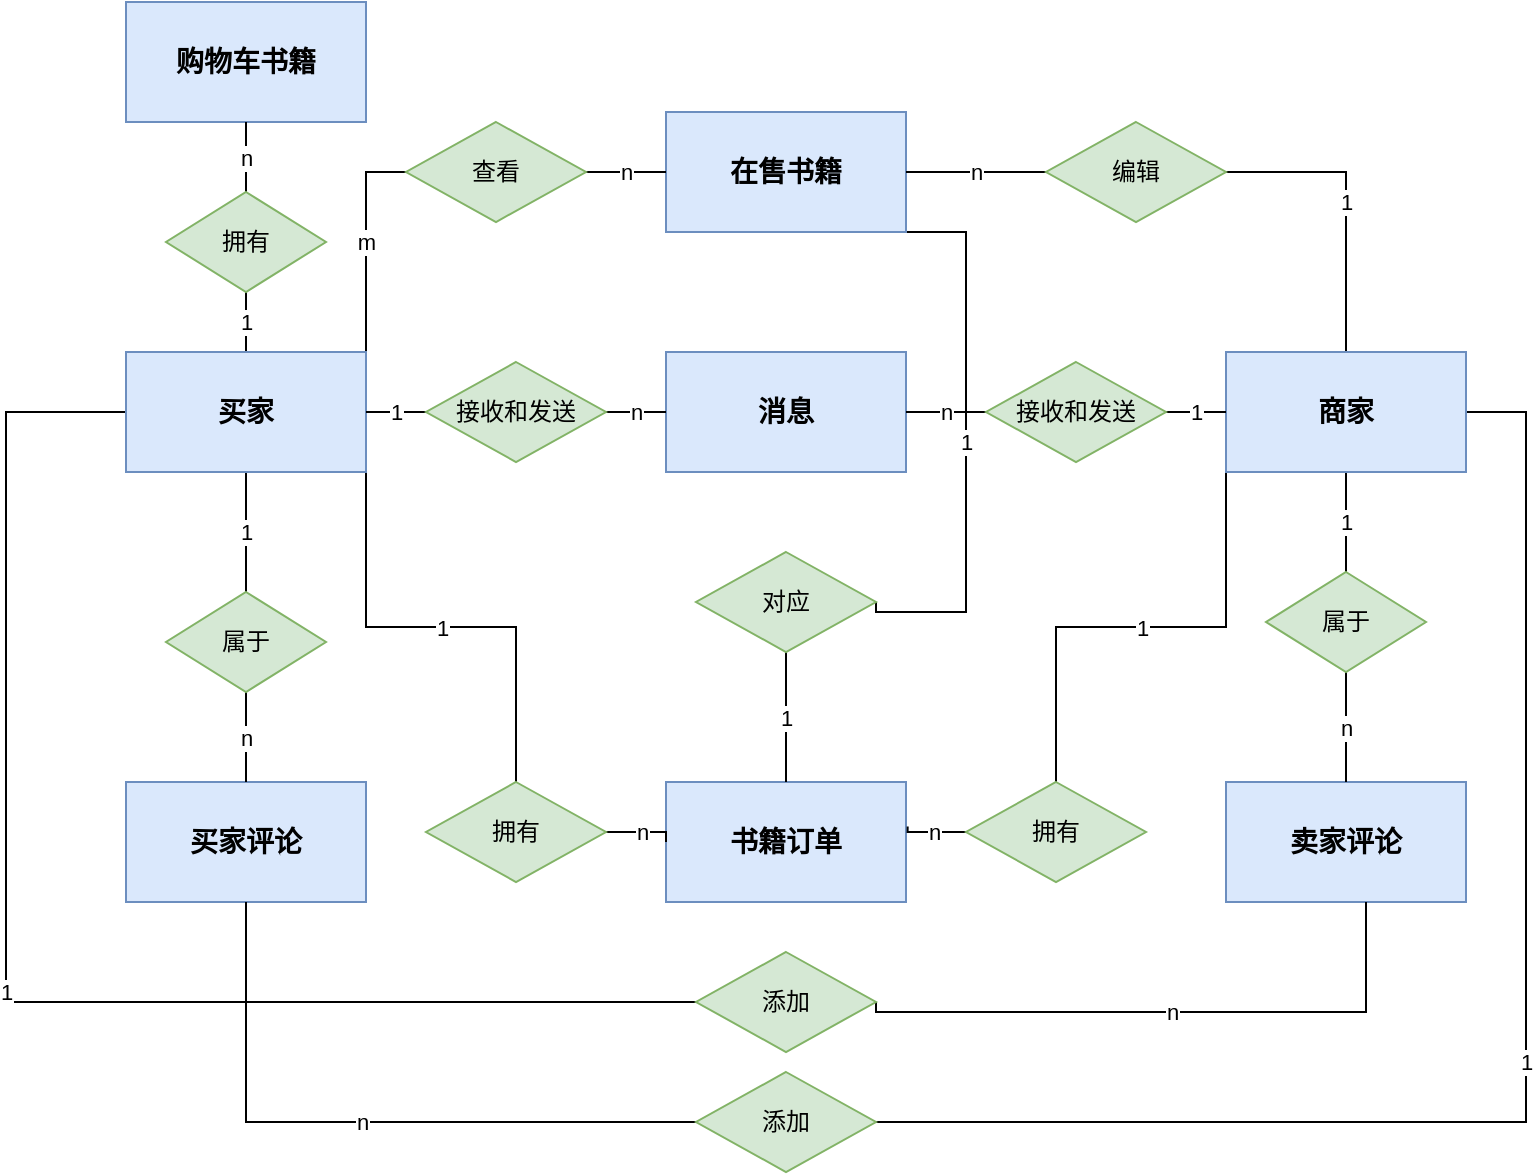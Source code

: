 <mxfile version="20.8.16" type="device"><diagram name="第 1 页" id="8l563rcON2vno61S410A"><mxGraphModel dx="1036" dy="1464" grid="1" gridSize="10" guides="1" tooltips="1" connect="1" arrows="1" fold="1" page="1" pageScale="1" pageWidth="1100" pageHeight="850" math="0" shadow="0"><root><mxCell id="0"/><mxCell id="1" parent="0"/><mxCell id="dIaClcadfGpG7z3lYNWs-14" value="1" style="edgeStyle=none;rounded=0;orthogonalLoop=1;jettySize=auto;html=1;exitX=0.5;exitY=1;exitDx=0;exitDy=0;entryX=0.5;entryY=0;entryDx=0;entryDy=0;endArrow=none;endFill=0;" parent="1" source="dIaClcadfGpG7z3lYNWs-1" target="dIaClcadfGpG7z3lYNWs-10" edge="1"><mxGeometry relative="1" as="geometry"/></mxCell><mxCell id="dIaClcadfGpG7z3lYNWs-26" value="1" style="edgeStyle=orthogonalEdgeStyle;rounded=0;orthogonalLoop=1;jettySize=auto;html=1;exitX=1;exitY=1;exitDx=0;exitDy=0;entryX=0.5;entryY=0;entryDx=0;entryDy=0;endArrow=none;endFill=0;" parent="1" source="dIaClcadfGpG7z3lYNWs-1" target="dIaClcadfGpG7z3lYNWs-25" edge="1"><mxGeometry relative="1" as="geometry"/></mxCell><mxCell id="dIaClcadfGpG7z3lYNWs-32" value="1" style="edgeStyle=orthogonalEdgeStyle;rounded=0;orthogonalLoop=1;jettySize=auto;html=1;exitX=0.5;exitY=0;exitDx=0;exitDy=0;entryX=0.5;entryY=1;entryDx=0;entryDy=0;endArrow=none;endFill=0;" parent="1" source="dIaClcadfGpG7z3lYNWs-1" target="dIaClcadfGpG7z3lYNWs-31" edge="1"><mxGeometry relative="1" as="geometry"/></mxCell><mxCell id="dIaClcadfGpG7z3lYNWs-40" value="m" style="edgeStyle=orthogonalEdgeStyle;rounded=0;orthogonalLoop=1;jettySize=auto;html=1;exitX=1;exitY=0;exitDx=0;exitDy=0;endArrow=none;endFill=0;entryX=0;entryY=0.5;entryDx=0;entryDy=0;" parent="1" source="dIaClcadfGpG7z3lYNWs-1" target="dIaClcadfGpG7z3lYNWs-41" edge="1"><mxGeometry relative="1" as="geometry"><mxPoint x="300" y="70" as="targetPoint"/></mxGeometry></mxCell><mxCell id="UclTazeeCDdKF3QgVcb3-4" value="1" style="edgeStyle=orthogonalEdgeStyle;rounded=0;orthogonalLoop=1;jettySize=auto;html=1;exitX=0;exitY=0.5;exitDx=0;exitDy=0;endArrow=none;endFill=0;entryX=0;entryY=0.5;entryDx=0;entryDy=0;" parent="1" source="dIaClcadfGpG7z3lYNWs-1" target="UclTazeeCDdKF3QgVcb3-3" edge="1"><mxGeometry relative="1" as="geometry"><mxPoint x="120" y="180" as="targetPoint"/><Array as="points"><mxPoint x="120" y="180"/><mxPoint x="120" y="475"/></Array></mxGeometry></mxCell><mxCell id="dIaClcadfGpG7z3lYNWs-1" value="&lt;font style=&quot;font-size: 14px;&quot;&gt;&lt;b&gt;买家&lt;/b&gt;&lt;/font&gt;" style="rounded=0;whiteSpace=wrap;html=1;fillColor=#dae8fc;strokeColor=#6c8ebf;" parent="1" vertex="1"><mxGeometry x="180" y="150" width="120" height="60" as="geometry"/></mxCell><mxCell id="dIaClcadfGpG7z3lYNWs-17" value="1" style="edgeStyle=none;rounded=0;orthogonalLoop=1;jettySize=auto;html=1;exitX=0.5;exitY=1;exitDx=0;exitDy=0;entryX=0.5;entryY=0;entryDx=0;entryDy=0;endArrow=none;endFill=0;" parent="1" source="dIaClcadfGpG7z3lYNWs-2" target="dIaClcadfGpG7z3lYNWs-16" edge="1"><mxGeometry relative="1" as="geometry"/></mxCell><mxCell id="dIaClcadfGpG7z3lYNWs-34" value="1" style="edgeStyle=orthogonalEdgeStyle;rounded=0;orthogonalLoop=1;jettySize=auto;html=1;exitX=0;exitY=1;exitDx=0;exitDy=0;entryX=0.5;entryY=0;entryDx=0;entryDy=0;endArrow=none;endFill=0;" parent="1" source="dIaClcadfGpG7z3lYNWs-2" target="dIaClcadfGpG7z3lYNWs-28" edge="1"><mxGeometry relative="1" as="geometry"/></mxCell><mxCell id="dIaClcadfGpG7z3lYNWs-37" value="1" style="edgeStyle=orthogonalEdgeStyle;rounded=0;orthogonalLoop=1;jettySize=auto;html=1;exitX=0.5;exitY=0;exitDx=0;exitDy=0;entryX=1;entryY=0.5;entryDx=0;entryDy=0;endArrow=none;endFill=0;" parent="1" source="dIaClcadfGpG7z3lYNWs-2" target="dIaClcadfGpG7z3lYNWs-36" edge="1"><mxGeometry relative="1" as="geometry"/></mxCell><mxCell id="UclTazeeCDdKF3QgVcb3-6" value="1" style="edgeStyle=orthogonalEdgeStyle;rounded=0;orthogonalLoop=1;jettySize=auto;html=1;exitX=1;exitY=0.5;exitDx=0;exitDy=0;endArrow=none;endFill=0;entryX=1;entryY=0.5;entryDx=0;entryDy=0;" parent="1" source="dIaClcadfGpG7z3lYNWs-2" target="UclTazeeCDdKF3QgVcb3-7" edge="1"><mxGeometry relative="1" as="geometry"><mxPoint x="560" y="540" as="targetPoint"/><Array as="points"><mxPoint x="880" y="180"/><mxPoint x="880" y="535"/></Array></mxGeometry></mxCell><mxCell id="dIaClcadfGpG7z3lYNWs-2" value="&lt;font style=&quot;font-size: 14px;&quot;&gt;&lt;b&gt;商家&lt;/b&gt;&lt;/font&gt;" style="rounded=0;whiteSpace=wrap;html=1;fillColor=#dae8fc;strokeColor=#6c8ebf;" parent="1" vertex="1"><mxGeometry x="730" y="150" width="120" height="60" as="geometry"/></mxCell><mxCell id="dIaClcadfGpG7z3lYNWs-49" value="1" style="edgeStyle=orthogonalEdgeStyle;rounded=0;orthogonalLoop=1;jettySize=auto;html=1;exitX=1;exitY=1;exitDx=0;exitDy=0;endArrow=none;endFill=0;entryX=1;entryY=0.5;entryDx=0;entryDy=0;" parent="1" source="dIaClcadfGpG7z3lYNWs-3" target="dIaClcadfGpG7z3lYNWs-46" edge="1"><mxGeometry relative="1" as="geometry"><mxPoint x="600" y="280" as="targetPoint"/><Array as="points"><mxPoint x="600" y="90"/><mxPoint x="600" y="280"/><mxPoint x="555" y="280"/></Array></mxGeometry></mxCell><mxCell id="dIaClcadfGpG7z3lYNWs-3" value="&lt;font style=&quot;font-size: 14px;&quot;&gt;&lt;b&gt;在售书籍&lt;/b&gt;&lt;/font&gt;" style="rounded=0;whiteSpace=wrap;html=1;fillColor=#dae8fc;strokeColor=#6c8ebf;" parent="1" vertex="1"><mxGeometry x="450" y="30" width="120" height="60" as="geometry"/></mxCell><mxCell id="dIaClcadfGpG7z3lYNWs-4" value="&lt;font style=&quot;font-size: 14px;&quot;&gt;&lt;b&gt;消息&lt;/b&gt;&lt;/font&gt;" style="rounded=0;whiteSpace=wrap;html=1;fillColor=#dae8fc;strokeColor=#6c8ebf;" parent="1" vertex="1"><mxGeometry x="450" y="150" width="120" height="60" as="geometry"/></mxCell><mxCell id="dIaClcadfGpG7z3lYNWs-5" value="&lt;b&gt;&lt;font style=&quot;font-size: 14px;&quot;&gt;购物车书籍&lt;/font&gt;&lt;/b&gt;" style="rounded=0;whiteSpace=wrap;html=1;fillColor=#dae8fc;strokeColor=#6c8ebf;" parent="1" vertex="1"><mxGeometry x="180" y="-25" width="120" height="60" as="geometry"/></mxCell><mxCell id="dIaClcadfGpG7z3lYNWs-6" value="&lt;font style=&quot;font-size: 14px;&quot;&gt;&lt;b&gt;书籍订单&lt;/b&gt;&lt;/font&gt;" style="rounded=0;whiteSpace=wrap;html=1;fillColor=#dae8fc;strokeColor=#6c8ebf;" parent="1" vertex="1"><mxGeometry x="450" y="365" width="120" height="60" as="geometry"/></mxCell><mxCell id="dIaClcadfGpG7z3lYNWs-7" value="&lt;font style=&quot;font-size: 14px;&quot;&gt;&lt;b&gt;买家评论&lt;/b&gt;&lt;/font&gt;" style="rounded=0;whiteSpace=wrap;html=1;fillColor=#dae8fc;strokeColor=#6c8ebf;" parent="1" vertex="1"><mxGeometry x="180" y="365" width="120" height="60" as="geometry"/></mxCell><mxCell id="dIaClcadfGpG7z3lYNWs-8" value="&lt;font style=&quot;font-size: 14px;&quot;&gt;&lt;b&gt;卖家评论&lt;/b&gt;&lt;/font&gt;" style="rounded=0;whiteSpace=wrap;html=1;fillColor=#dae8fc;strokeColor=#6c8ebf;" parent="1" vertex="1"><mxGeometry x="730" y="365" width="120" height="60" as="geometry"/></mxCell><mxCell id="dIaClcadfGpG7z3lYNWs-15" value="n" style="edgeStyle=none;rounded=0;orthogonalLoop=1;jettySize=auto;html=1;exitX=0.5;exitY=1;exitDx=0;exitDy=0;entryX=0.5;entryY=0;entryDx=0;entryDy=0;endArrow=none;endFill=0;" parent="1" source="dIaClcadfGpG7z3lYNWs-10" target="dIaClcadfGpG7z3lYNWs-7" edge="1"><mxGeometry relative="1" as="geometry"/></mxCell><mxCell id="dIaClcadfGpG7z3lYNWs-10" value="属于" style="rhombus;whiteSpace=wrap;html=1;fillColor=#d5e8d4;strokeColor=#82b366;" parent="1" vertex="1"><mxGeometry x="200" y="270" width="80" height="50" as="geometry"/></mxCell><mxCell id="dIaClcadfGpG7z3lYNWs-18" value="n" style="edgeStyle=none;rounded=0;orthogonalLoop=1;jettySize=auto;html=1;exitX=0.5;exitY=1;exitDx=0;exitDy=0;entryX=0.5;entryY=0;entryDx=0;entryDy=0;endArrow=none;endFill=0;" parent="1" source="dIaClcadfGpG7z3lYNWs-16" target="dIaClcadfGpG7z3lYNWs-8" edge="1"><mxGeometry relative="1" as="geometry"/></mxCell><mxCell id="dIaClcadfGpG7z3lYNWs-16" value="属于" style="rhombus;whiteSpace=wrap;html=1;fillColor=#d5e8d4;strokeColor=#82b366;" parent="1" vertex="1"><mxGeometry x="750" y="260" width="80" height="50" as="geometry"/></mxCell><mxCell id="dIaClcadfGpG7z3lYNWs-20" value="n" style="edgeStyle=none;rounded=0;orthogonalLoop=1;jettySize=auto;html=1;exitX=1;exitY=0.5;exitDx=0;exitDy=0;entryX=0;entryY=0.5;entryDx=0;entryDy=0;endArrow=none;endFill=0;" parent="1" source="dIaClcadfGpG7z3lYNWs-19" target="dIaClcadfGpG7z3lYNWs-4" edge="1"><mxGeometry relative="1" as="geometry"/></mxCell><mxCell id="dIaClcadfGpG7z3lYNWs-21" value="1" style="edgeStyle=none;rounded=0;orthogonalLoop=1;jettySize=auto;html=1;exitX=0;exitY=0.5;exitDx=0;exitDy=0;entryX=1;entryY=0.5;entryDx=0;entryDy=0;endArrow=none;endFill=0;" parent="1" source="dIaClcadfGpG7z3lYNWs-19" target="dIaClcadfGpG7z3lYNWs-1" edge="1"><mxGeometry relative="1" as="geometry"/></mxCell><mxCell id="dIaClcadfGpG7z3lYNWs-19" value="接收和发送" style="rhombus;whiteSpace=wrap;html=1;fillColor=#d5e8d4;strokeColor=#82b366;" parent="1" vertex="1"><mxGeometry x="330" y="155" width="90" height="50" as="geometry"/></mxCell><mxCell id="dIaClcadfGpG7z3lYNWs-23" value="1" style="edgeStyle=none;rounded=0;orthogonalLoop=1;jettySize=auto;html=1;exitX=1;exitY=0.5;exitDx=0;exitDy=0;entryX=0;entryY=0.5;entryDx=0;entryDy=0;endArrow=none;endFill=0;" parent="1" source="dIaClcadfGpG7z3lYNWs-22" target="dIaClcadfGpG7z3lYNWs-2" edge="1"><mxGeometry relative="1" as="geometry"/></mxCell><mxCell id="dIaClcadfGpG7z3lYNWs-24" value="n" style="edgeStyle=none;rounded=0;orthogonalLoop=1;jettySize=auto;html=1;exitX=0;exitY=0.5;exitDx=0;exitDy=0;entryX=1;entryY=0.5;entryDx=0;entryDy=0;endArrow=none;endFill=0;" parent="1" source="dIaClcadfGpG7z3lYNWs-22" target="dIaClcadfGpG7z3lYNWs-4" edge="1"><mxGeometry relative="1" as="geometry"/></mxCell><mxCell id="dIaClcadfGpG7z3lYNWs-22" value="接收和发送" style="rhombus;whiteSpace=wrap;html=1;fillColor=#d5e8d4;strokeColor=#82b366;" parent="1" vertex="1"><mxGeometry x="610" y="155" width="90" height="50" as="geometry"/></mxCell><mxCell id="dIaClcadfGpG7z3lYNWs-27" value="n" style="edgeStyle=orthogonalEdgeStyle;rounded=0;orthogonalLoop=1;jettySize=auto;html=1;exitX=1;exitY=0.5;exitDx=0;exitDy=0;entryX=0;entryY=0.5;entryDx=0;entryDy=0;endArrow=none;endFill=0;" parent="1" source="dIaClcadfGpG7z3lYNWs-25" target="dIaClcadfGpG7z3lYNWs-6" edge="1"><mxGeometry relative="1" as="geometry"/></mxCell><mxCell id="dIaClcadfGpG7z3lYNWs-25" value="拥有" style="rhombus;whiteSpace=wrap;html=1;fillColor=#d5e8d4;strokeColor=#82b366;" parent="1" vertex="1"><mxGeometry x="330" y="365" width="90" height="50" as="geometry"/></mxCell><mxCell id="dIaClcadfGpG7z3lYNWs-30" value="n" style="edgeStyle=orthogonalEdgeStyle;rounded=0;orthogonalLoop=1;jettySize=auto;html=1;exitX=0;exitY=0.5;exitDx=0;exitDy=0;entryX=1.007;entryY=0.37;entryDx=0;entryDy=0;entryPerimeter=0;endArrow=none;endFill=0;" parent="1" source="dIaClcadfGpG7z3lYNWs-28" target="dIaClcadfGpG7z3lYNWs-6" edge="1"><mxGeometry relative="1" as="geometry"/></mxCell><mxCell id="dIaClcadfGpG7z3lYNWs-28" value="拥有" style="rhombus;whiteSpace=wrap;html=1;fillColor=#d5e8d4;strokeColor=#82b366;" parent="1" vertex="1"><mxGeometry x="600" y="365" width="90" height="50" as="geometry"/></mxCell><mxCell id="dIaClcadfGpG7z3lYNWs-33" value="n" style="edgeStyle=orthogonalEdgeStyle;rounded=0;orthogonalLoop=1;jettySize=auto;html=1;exitX=0.5;exitY=0;exitDx=0;exitDy=0;entryX=0.5;entryY=1;entryDx=0;entryDy=0;endArrow=none;endFill=0;" parent="1" source="dIaClcadfGpG7z3lYNWs-31" target="dIaClcadfGpG7z3lYNWs-5" edge="1"><mxGeometry relative="1" as="geometry"/></mxCell><mxCell id="dIaClcadfGpG7z3lYNWs-31" value="拥有" style="rhombus;whiteSpace=wrap;html=1;fillColor=#d5e8d4;strokeColor=#82b366;" parent="1" vertex="1"><mxGeometry x="200" y="70" width="80" height="50" as="geometry"/></mxCell><mxCell id="dIaClcadfGpG7z3lYNWs-38" value="n" style="edgeStyle=orthogonalEdgeStyle;rounded=0;orthogonalLoop=1;jettySize=auto;html=1;exitX=0;exitY=0.5;exitDx=0;exitDy=0;entryX=1;entryY=0.5;entryDx=0;entryDy=0;endArrow=none;endFill=0;" parent="1" source="dIaClcadfGpG7z3lYNWs-36" target="dIaClcadfGpG7z3lYNWs-3" edge="1"><mxGeometry relative="1" as="geometry"/></mxCell><mxCell id="dIaClcadfGpG7z3lYNWs-36" value="编辑" style="rhombus;whiteSpace=wrap;html=1;fillColor=#d5e8d4;strokeColor=#82b366;" parent="1" vertex="1"><mxGeometry x="640" y="35" width="90" height="50" as="geometry"/></mxCell><mxCell id="dIaClcadfGpG7z3lYNWs-42" value="n" style="edgeStyle=orthogonalEdgeStyle;rounded=0;orthogonalLoop=1;jettySize=auto;html=1;exitX=1;exitY=0.5;exitDx=0;exitDy=0;entryX=0;entryY=0.5;entryDx=0;entryDy=0;endArrow=none;endFill=0;" parent="1" source="dIaClcadfGpG7z3lYNWs-41" target="dIaClcadfGpG7z3lYNWs-3" edge="1"><mxGeometry relative="1" as="geometry"/></mxCell><mxCell id="dIaClcadfGpG7z3lYNWs-41" value="查看" style="rhombus;whiteSpace=wrap;html=1;fillColor=#d5e8d4;strokeColor=#82b366;" parent="1" vertex="1"><mxGeometry x="320" y="35" width="90" height="50" as="geometry"/></mxCell><mxCell id="dIaClcadfGpG7z3lYNWs-50" value="1" style="edgeStyle=orthogonalEdgeStyle;rounded=0;orthogonalLoop=1;jettySize=auto;html=1;exitX=0.5;exitY=1;exitDx=0;exitDy=0;entryX=0.5;entryY=0;entryDx=0;entryDy=0;endArrow=none;endFill=0;" parent="1" source="dIaClcadfGpG7z3lYNWs-46" target="dIaClcadfGpG7z3lYNWs-6" edge="1"><mxGeometry relative="1" as="geometry"/></mxCell><mxCell id="dIaClcadfGpG7z3lYNWs-46" value="对应" style="rhombus;whiteSpace=wrap;html=1;fillColor=#d5e8d4;strokeColor=#82b366;" parent="1" vertex="1"><mxGeometry x="465" y="250" width="90" height="50" as="geometry"/></mxCell><mxCell id="UclTazeeCDdKF3QgVcb3-5" value="n" style="edgeStyle=orthogonalEdgeStyle;rounded=0;orthogonalLoop=1;jettySize=auto;html=1;exitX=1;exitY=0.5;exitDx=0;exitDy=0;endArrow=none;endFill=0;" parent="1" source="UclTazeeCDdKF3QgVcb3-3" target="dIaClcadfGpG7z3lYNWs-8" edge="1"><mxGeometry relative="1" as="geometry"><mxPoint x="800" y="475" as="targetPoint"/><Array as="points"><mxPoint x="555" y="480"/><mxPoint x="800" y="480"/></Array></mxGeometry></mxCell><mxCell id="UclTazeeCDdKF3QgVcb3-3" value="添加" style="rhombus;whiteSpace=wrap;html=1;fillColor=#d5e8d4;strokeColor=#82b366;" parent="1" vertex="1"><mxGeometry x="465" y="450" width="90" height="50" as="geometry"/></mxCell><mxCell id="UclTazeeCDdKF3QgVcb3-8" value="n" style="edgeStyle=orthogonalEdgeStyle;rounded=0;orthogonalLoop=1;jettySize=auto;html=1;exitX=0;exitY=0.5;exitDx=0;exitDy=0;entryX=0.5;entryY=1;entryDx=0;entryDy=0;endArrow=none;endFill=0;" parent="1" source="UclTazeeCDdKF3QgVcb3-7" target="dIaClcadfGpG7z3lYNWs-7" edge="1"><mxGeometry relative="1" as="geometry"/></mxCell><mxCell id="UclTazeeCDdKF3QgVcb3-7" value="添加" style="rhombus;whiteSpace=wrap;html=1;fillColor=#d5e8d4;strokeColor=#82b366;" parent="1" vertex="1"><mxGeometry x="465" y="510" width="90" height="50" as="geometry"/></mxCell></root></mxGraphModel></diagram></mxfile>